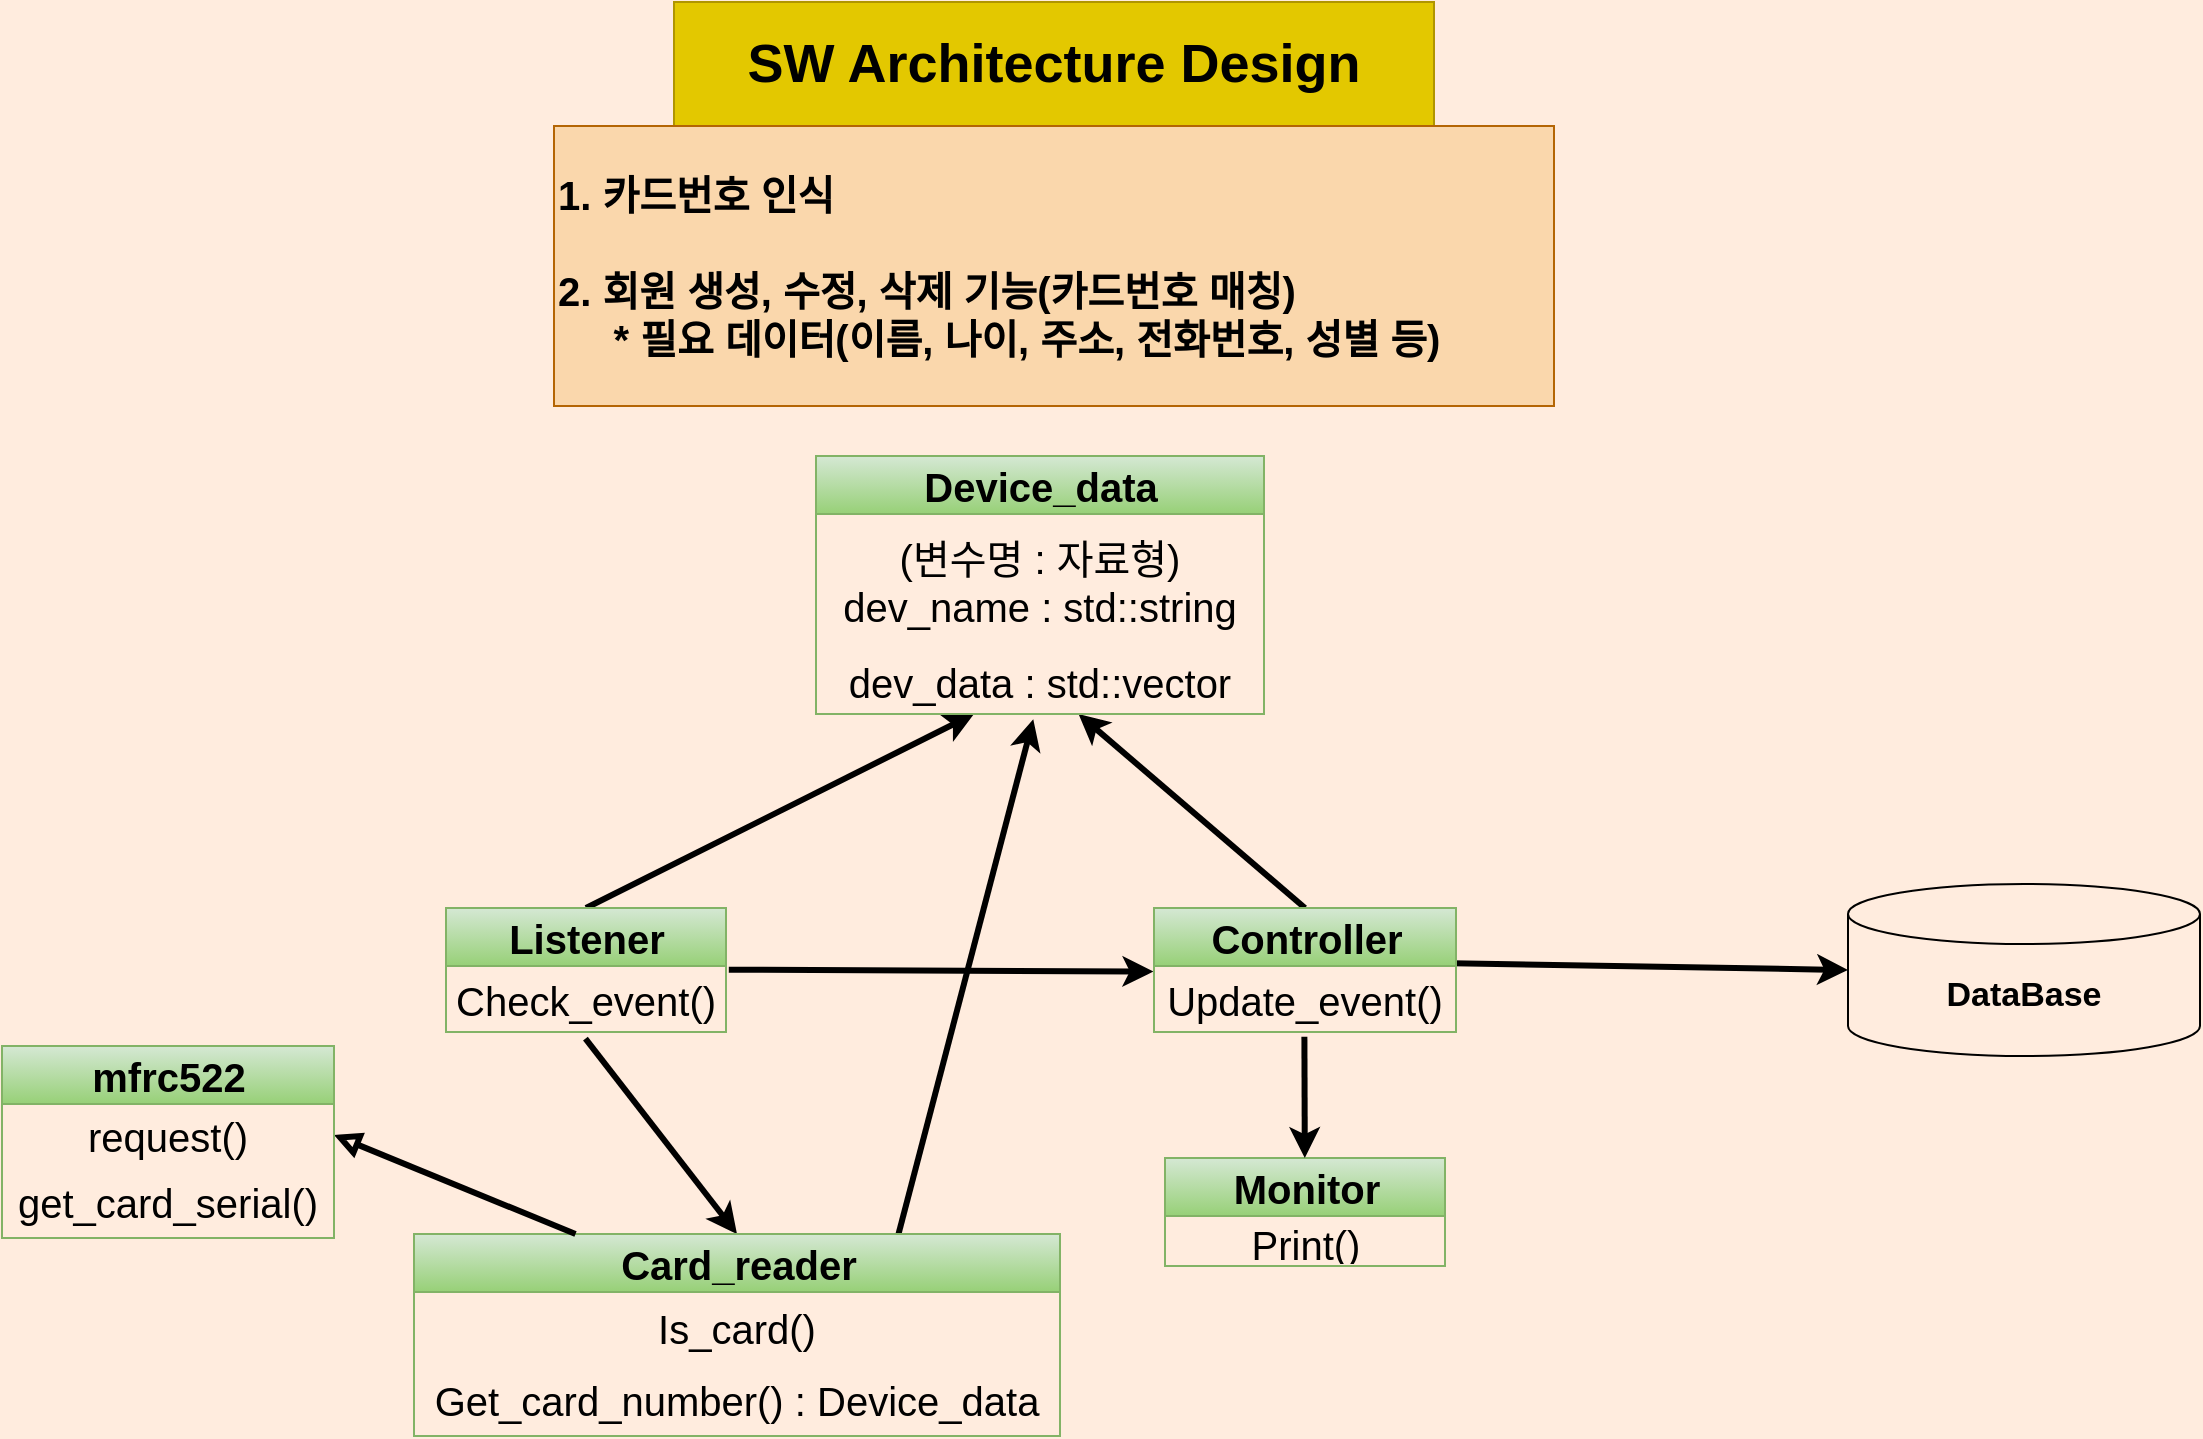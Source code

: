 <mxfile>
    <diagram id="uc_P3f4DxVGDnvg-8Ux_" name="페이지-1">
        <mxGraphModel dx="2653" dy="472" grid="0" gridSize="10" guides="1" tooltips="1" connect="1" arrows="1" fold="1" page="1" pageScale="1" pageWidth="827" pageHeight="1169" background="#FFECDE" math="0" shadow="0">
            <root>
                <mxCell id="0"/>
                <mxCell id="1" parent="0"/>
                <mxCell id="8" style="edgeStyle=none;html=1;exitX=1.01;exitY=0.055;exitDx=0;exitDy=0;entryX=-0.002;entryY=0.084;entryDx=0;entryDy=0;strokeColor=#000000;strokeWidth=3;entryPerimeter=0;exitPerimeter=0;" parent="1" source="24" target="35" edge="1">
                    <mxGeometry relative="1" as="geometry">
                        <mxPoint x="-1000" y="522" as="sourcePoint"/>
                        <mxPoint x="-1000" y="452" as="targetPoint"/>
                    </mxGeometry>
                </mxCell>
                <mxCell id="9" value="&lt;font color=&quot;#000000&quot; size=&quot;1&quot;&gt;&lt;b style=&quot;font-size: 27px&quot;&gt;SW Architecture Design&lt;/b&gt;&lt;/font&gt;" style="whiteSpace=wrap;html=1;fillColor=#e3c800;fontColor=#000000;strokeColor=#B09500;" parent="1" vertex="1">
                    <mxGeometry x="-1020" y="72" width="380" height="62" as="geometry"/>
                </mxCell>
                <mxCell id="10" value="&lt;div&gt;&lt;b style=&quot;font-size: 20px ; color: rgb(0 , 0 , 0)&quot;&gt;1. 카드번호 인식&lt;/b&gt;&lt;/div&gt;&lt;div&gt;&lt;b style=&quot;font-size: 20px ; color: rgb(0 , 0 , 0)&quot;&gt;&lt;br&gt;&lt;/b&gt;&lt;/div&gt;&lt;font color=&quot;#000000&quot; style=&quot;font-size: 20px&quot;&gt;&lt;div&gt;&lt;b&gt;2. 회원 생성, 수정, 삭제 기능(카드번호 매칭)&lt;/b&gt;&lt;/div&gt;&lt;/font&gt;&lt;b style=&quot;color: rgb(0 , 0 , 0) ; font-size: 20px&quot;&gt;&amp;nbsp; &amp;nbsp; &amp;nbsp;* 필요 데이터(이름, 나이, 주소, 전화번호, 성별 등)&lt;/b&gt;&lt;font color=&quot;#000000&quot; style=&quot;font-size: 20px&quot;&gt;&lt;b&gt;&lt;br&gt;&lt;/b&gt;&lt;/font&gt;" style="whiteSpace=wrap;html=1;fillColor=#fad7ac;strokeColor=#b46504;align=left;" parent="1" vertex="1">
                    <mxGeometry x="-1080" y="134" width="500" height="140" as="geometry"/>
                </mxCell>
                <mxCell id="40" style="edgeStyle=none;rounded=0;html=1;exitX=0.5;exitY=0;exitDx=0;exitDy=0;fontSize=20;fontColor=#000000;strokeColor=#000000;strokeWidth=3;" parent="1" source="23" target="39" edge="1">
                    <mxGeometry relative="1" as="geometry"/>
                </mxCell>
                <mxCell id="23" value="&lt;font color=&quot;#000000&quot;&gt;Listener&lt;/font&gt;" style="swimlane;fontStyle=1;align=center;verticalAlign=middle;childLayout=stackLayout;horizontal=1;startSize=29;horizontalStack=0;resizeParent=1;resizeParentMax=0;resizeLast=0;collapsible=0;marginBottom=0;html=1;fontSize=20;fillColor=#d5e8d4;strokeColor=#82b366;gradientColor=#97d077;" parent="1" vertex="1">
                    <mxGeometry x="-1134" y="525" width="140" height="62" as="geometry"/>
                </mxCell>
                <mxCell id="24" value="Check_event()" style="text;html=1;strokeColor=none;fillColor=none;align=center;verticalAlign=middle;spacingLeft=4;spacingRight=4;overflow=hidden;rotatable=0;points=[[0,0.5],[1,0.5]];portConstraint=eastwest;fontSize=20;fontColor=#000000;" parent="23" vertex="1">
                    <mxGeometry y="29" width="140" height="33" as="geometry"/>
                </mxCell>
                <mxCell id="26" value="&lt;font color=&quot;#000000&quot;&gt;Monitor&lt;/font&gt;" style="swimlane;fontStyle=1;align=center;verticalAlign=middle;childLayout=stackLayout;horizontal=1;startSize=29;horizontalStack=0;resizeParent=1;resizeParentMax=0;resizeLast=0;collapsible=0;marginBottom=0;html=1;fontSize=20;fillColor=#d5e8d4;gradientColor=#97d077;strokeColor=#82b366;" parent="1" vertex="1">
                    <mxGeometry x="-774.5" y="650" width="140" height="54" as="geometry"/>
                </mxCell>
                <mxCell id="27" value="Print()" style="text;html=1;strokeColor=none;fillColor=none;align=center;verticalAlign=middle;spacingLeft=4;spacingRight=4;overflow=hidden;rotatable=0;points=[[0,0.5],[1,0.5]];portConstraint=eastwest;fontSize=20;fontColor=#000000;" parent="26" vertex="1">
                    <mxGeometry y="29" width="140" height="25" as="geometry"/>
                </mxCell>
                <mxCell id="33" style="edgeStyle=none;rounded=0;html=1;fontSize=20;fontColor=#000000;strokeColor=#000000;strokeWidth=3;entryX=0.5;entryY=0;entryDx=0;entryDy=0;exitX=0.498;exitY=1.1;exitDx=0;exitDy=0;exitPerimeter=0;" parent="1" source="24" target="28" edge="1">
                    <mxGeometry relative="1" as="geometry">
                        <mxPoint x="-1000" y="584" as="sourcePoint"/>
                        <mxPoint x="-959" y="635" as="targetPoint"/>
                    </mxGeometry>
                </mxCell>
                <mxCell id="42" style="edgeStyle=none;rounded=0;html=1;exitX=0.75;exitY=0;exitDx=0;exitDy=0;entryX=0.485;entryY=1.081;entryDx=0;entryDy=0;entryPerimeter=0;fontSize=20;fontColor=#000000;strokeColor=#000000;strokeWidth=3;" parent="1" source="28" target="39" edge="1">
                    <mxGeometry relative="1" as="geometry"/>
                </mxCell>
                <mxCell id="28" value="&lt;font color=&quot;#000000&quot;&gt;Card_reader&lt;/font&gt;" style="swimlane;fontStyle=1;align=center;verticalAlign=middle;childLayout=stackLayout;horizontal=1;startSize=29;horizontalStack=0;resizeParent=1;resizeParentMax=0;resizeLast=0;collapsible=0;marginBottom=0;html=1;fontSize=20;fillColor=#d5e8d4;gradientColor=#97d077;strokeColor=#82b366;" parent="1" vertex="1">
                    <mxGeometry x="-1150" y="688" width="323" height="101" as="geometry"/>
                </mxCell>
                <mxCell id="30" value="Is_card()" style="text;html=1;strokeColor=none;fillColor=none;align=center;verticalAlign=middle;spacingLeft=4;spacingRight=4;overflow=hidden;rotatable=0;points=[[0,0.5],[1,0.5]];portConstraint=eastwest;fontSize=20;fontColor=#000000;" parent="28" vertex="1">
                    <mxGeometry y="29" width="323" height="36" as="geometry"/>
                </mxCell>
                <mxCell id="51" value="Get_card_number() : Device_data" style="text;html=1;strokeColor=none;fillColor=none;align=center;verticalAlign=middle;spacingLeft=4;spacingRight=4;overflow=hidden;rotatable=0;points=[[0,0.5],[1,0.5]];portConstraint=eastwest;fontSize=20;fontColor=#000000;" parent="28" vertex="1">
                    <mxGeometry y="65" width="323" height="36" as="geometry"/>
                </mxCell>
                <mxCell id="41" style="edgeStyle=none;rounded=0;html=1;exitX=0.5;exitY=0;exitDx=0;exitDy=0;fontSize=20;fontColor=#000000;strokeColor=#000000;strokeWidth=3;" parent="1" source="34" target="39" edge="1">
                    <mxGeometry relative="1" as="geometry"/>
                </mxCell>
                <mxCell id="53" style="edgeStyle=none;html=1;exitX=0.987;exitY=-0.043;exitDx=0;exitDy=0;entryX=0;entryY=0.5;entryDx=0;entryDy=0;entryPerimeter=0;fontSize=17;fontColor=#000000;strokeColor=#000000;strokeWidth=3;exitPerimeter=0;" edge="1" parent="1" source="35" target="52">
                    <mxGeometry relative="1" as="geometry"/>
                </mxCell>
                <mxCell id="34" value="&lt;font color=&quot;#000000&quot;&gt;Controller&lt;/font&gt;" style="swimlane;fontStyle=1;align=center;verticalAlign=middle;childLayout=stackLayout;horizontal=1;startSize=29;horizontalStack=0;resizeParent=1;resizeParentMax=0;resizeLast=0;collapsible=0;marginBottom=0;html=1;fontSize=20;fillColor=#d5e8d4;strokeColor=#82b366;gradientColor=#97d077;" parent="1" vertex="1">
                    <mxGeometry x="-780" y="525" width="151" height="62" as="geometry"/>
                </mxCell>
                <mxCell id="35" value="Update_event()" style="text;html=1;strokeColor=none;fillColor=none;align=center;verticalAlign=middle;spacingLeft=4;spacingRight=4;overflow=hidden;rotatable=0;points=[[0,0.5],[1,0.5]];portConstraint=eastwest;fontSize=20;fontColor=#000000;" parent="34" vertex="1">
                    <mxGeometry y="29" width="151" height="33" as="geometry"/>
                </mxCell>
                <mxCell id="36" style="edgeStyle=none;html=1;strokeColor=#000000;strokeWidth=3;exitX=0.498;exitY=1.072;exitDx=0;exitDy=0;exitPerimeter=0;" parent="1" source="35" target="26" edge="1">
                    <mxGeometry relative="1" as="geometry">
                        <mxPoint x="-704" y="585" as="sourcePoint"/>
                        <mxPoint x="-770.302" y="566.772" as="targetPoint"/>
                    </mxGeometry>
                </mxCell>
                <mxCell id="37" value="&lt;font color=&quot;#000000&quot;&gt;Device_data&lt;/font&gt;" style="swimlane;fontStyle=1;align=center;verticalAlign=middle;childLayout=stackLayout;horizontal=1;startSize=29;horizontalStack=0;resizeParent=1;resizeParentMax=0;resizeLast=0;collapsible=0;marginBottom=0;html=1;fontSize=20;fillColor=#d5e8d4;strokeColor=#82b366;gradientColor=#97d077;" parent="1" vertex="1">
                    <mxGeometry x="-949" y="299" width="224" height="129" as="geometry"/>
                </mxCell>
                <mxCell id="38" value="(변수명 : 자료형)&lt;br&gt;dev_name : std::string" style="text;html=1;strokeColor=none;fillColor=none;align=center;verticalAlign=middle;spacingLeft=4;spacingRight=4;overflow=hidden;rotatable=0;points=[[0,0.5],[1,0.5]];portConstraint=eastwest;fontSize=20;fontColor=#000000;" parent="37" vertex="1">
                    <mxGeometry y="29" width="224" height="67" as="geometry"/>
                </mxCell>
                <mxCell id="39" value="dev_data : std::vector" style="text;html=1;strokeColor=none;fillColor=none;align=center;verticalAlign=middle;spacingLeft=4;spacingRight=4;overflow=hidden;rotatable=0;points=[[0,0.5],[1,0.5]];portConstraint=eastwest;fontSize=20;fontColor=#000000;" parent="37" vertex="1">
                    <mxGeometry y="96" width="224" height="33" as="geometry"/>
                </mxCell>
                <mxCell id="46" style="edgeStyle=none;rounded=0;html=1;exitX=0.25;exitY=0;exitDx=0;exitDy=0;fontSize=20;fontColor=#000000;strokeColor=#000000;strokeWidth=3;endArrow=block;endFill=0;entryX=1;entryY=0.5;entryDx=0;entryDy=0;" parent="1" source="28" target="44" edge="1">
                    <mxGeometry relative="1" as="geometry">
                        <mxPoint x="-1488" y="585" as="targetPoint"/>
                    </mxGeometry>
                </mxCell>
                <mxCell id="43" value="&lt;font color=&quot;#000000&quot;&gt;mfrc522&lt;/font&gt;" style="swimlane;fontStyle=1;align=center;verticalAlign=middle;childLayout=stackLayout;horizontal=1;startSize=29;horizontalStack=0;resizeParent=1;resizeParentMax=0;resizeLast=0;collapsible=0;marginBottom=0;html=1;fontSize=20;fillColor=#d5e8d4;gradientColor=#97d077;strokeColor=#82b366;" parent="1" vertex="1">
                    <mxGeometry x="-1356" y="594" width="166" height="96" as="geometry"/>
                </mxCell>
                <mxCell id="44" value="request()" style="text;html=1;strokeColor=none;fillColor=none;align=center;verticalAlign=middle;spacingLeft=4;spacingRight=4;overflow=hidden;rotatable=0;points=[[0,0.5],[1,0.5]];portConstraint=eastwest;fontSize=20;fontColor=#000000;" parent="43" vertex="1">
                    <mxGeometry y="29" width="166" height="31" as="geometry"/>
                </mxCell>
                <mxCell id="45" value="get_card_serial()" style="text;html=1;strokeColor=none;fillColor=none;align=center;verticalAlign=middle;spacingLeft=4;spacingRight=4;overflow=hidden;rotatable=0;points=[[0,0.5],[1,0.5]];portConstraint=eastwest;fontSize=20;fontColor=#000000;" parent="43" vertex="1">
                    <mxGeometry y="60" width="166" height="36" as="geometry"/>
                </mxCell>
                <mxCell id="52" value="&lt;font color=&quot;#000000&quot; size=&quot;1&quot;&gt;&lt;b style=&quot;font-size: 17px&quot;&gt;DataBase&lt;/b&gt;&lt;/font&gt;" style="shape=cylinder3;whiteSpace=wrap;html=1;boundedLbl=1;backgroundOutline=1;size=15;fillColor=none;strokeColor=#000000;" vertex="1" parent="1">
                    <mxGeometry x="-433" y="513" width="176" height="86" as="geometry"/>
                </mxCell>
            </root>
        </mxGraphModel>
    </diagram>
</mxfile>
